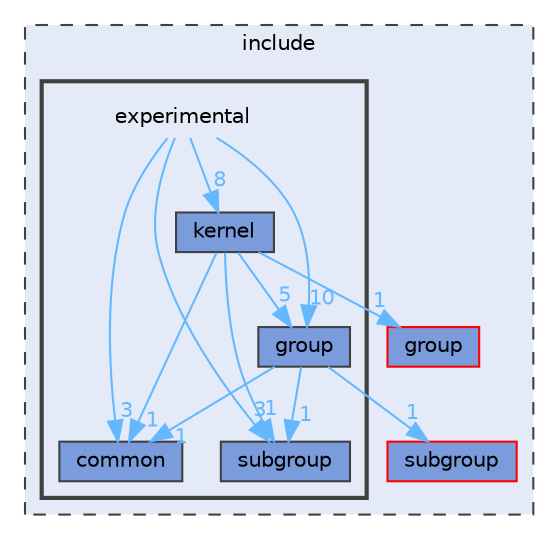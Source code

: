 digraph "include/experimental"
{
 // LATEX_PDF_SIZE
  bgcolor="transparent";
  edge [fontname=Helvetica,fontsize=10,labelfontname=Helvetica,labelfontsize=10];
  node [fontname=Helvetica,fontsize=10,shape=box,height=0.2,width=0.4];
  compound=true
  subgraph clusterdir_d44c64559bbebec7f509842c48db8b23 {
    graph [ bgcolor="#e4eaf8", pencolor="grey25", label="include", fontname=Helvetica,fontsize=10 style="filled,dashed", URL="dir_d44c64559bbebec7f509842c48db8b23.html",tooltip=""]
  dir_a9a5b087e2fab9b66c5792b9867db3d8 [label="group", fillcolor="#7a9bdc", color="red", style="filled", URL="dir_a9a5b087e2fab9b66c5792b9867db3d8.html",tooltip=""];
  dir_4491ffced1a1e2c00bbd5b97a6d251d5 [label="subgroup", fillcolor="#7a9bdc", color="red", style="filled", URL="dir_4491ffced1a1e2c00bbd5b97a6d251d5.html",tooltip=""];
  subgraph clusterdir_8966848d4591654ab1db845bb311f08b {
    graph [ bgcolor="#e4eaf8", pencolor="grey25", label="", fontname=Helvetica,fontsize=10 style="filled,bold", URL="dir_8966848d4591654ab1db845bb311f08b.html",tooltip=""]
    dir_8966848d4591654ab1db845bb311f08b [shape=plaintext, label="experimental"];
  dir_4d3106a75df04f1e8e08f7fdd7e68f7e [label="common", fillcolor="#7a9bdc", color="grey25", style="filled", URL="dir_4d3106a75df04f1e8e08f7fdd7e68f7e.html",tooltip=""];
  dir_6cebb349e4d63b3d4aebac2b846d4ac3 [label="group", fillcolor="#7a9bdc", color="grey25", style="filled", URL="dir_6cebb349e4d63b3d4aebac2b846d4ac3.html",tooltip=""];
  dir_da6d88b16527b966b2bed57376e43e91 [label="kernel", fillcolor="#7a9bdc", color="grey25", style="filled", URL="dir_da6d88b16527b966b2bed57376e43e91.html",tooltip=""];
  dir_7158ba01021871150c6825fce9de9714 [label="subgroup", fillcolor="#7a9bdc", color="grey25", style="filled", URL="dir_7158ba01021871150c6825fce9de9714.html",tooltip=""];
  }
  }
  dir_8966848d4591654ab1db845bb311f08b->dir_4d3106a75df04f1e8e08f7fdd7e68f7e [headlabel="3", labeldistance=1.5 headhref="dir_000018_000012.html" color="steelblue1" fontcolor="steelblue1"];
  dir_8966848d4591654ab1db845bb311f08b->dir_6cebb349e4d63b3d4aebac2b846d4ac3 [headlabel="10", labeldistance=1.5 headhref="dir_000018_000024.html" color="steelblue1" fontcolor="steelblue1"];
  dir_8966848d4591654ab1db845bb311f08b->dir_7158ba01021871150c6825fce9de9714 [headlabel="3", labeldistance=1.5 headhref="dir_000018_000042.html" color="steelblue1" fontcolor="steelblue1"];
  dir_8966848d4591654ab1db845bb311f08b->dir_da6d88b16527b966b2bed57376e43e91 [headlabel="8", labeldistance=1.5 headhref="dir_000018_000034.html" color="steelblue1" fontcolor="steelblue1"];
  dir_6cebb349e4d63b3d4aebac2b846d4ac3->dir_4491ffced1a1e2c00bbd5b97a6d251d5 [headlabel="1", labeldistance=1.5 headhref="dir_000024_000043.html" color="steelblue1" fontcolor="steelblue1"];
  dir_6cebb349e4d63b3d4aebac2b846d4ac3->dir_4d3106a75df04f1e8e08f7fdd7e68f7e [headlabel="1", labeldistance=1.5 headhref="dir_000024_000012.html" color="steelblue1" fontcolor="steelblue1"];
  dir_6cebb349e4d63b3d4aebac2b846d4ac3->dir_7158ba01021871150c6825fce9de9714 [headlabel="1", labeldistance=1.5 headhref="dir_000024_000042.html" color="steelblue1" fontcolor="steelblue1"];
  dir_da6d88b16527b966b2bed57376e43e91->dir_4d3106a75df04f1e8e08f7fdd7e68f7e [headlabel="1", labeldistance=1.5 headhref="dir_000034_000012.html" color="steelblue1" fontcolor="steelblue1"];
  dir_da6d88b16527b966b2bed57376e43e91->dir_6cebb349e4d63b3d4aebac2b846d4ac3 [headlabel="5", labeldistance=1.5 headhref="dir_000034_000024.html" color="steelblue1" fontcolor="steelblue1"];
  dir_da6d88b16527b966b2bed57376e43e91->dir_7158ba01021871150c6825fce9de9714 [headlabel="1", labeldistance=1.5 headhref="dir_000034_000042.html" color="steelblue1" fontcolor="steelblue1"];
  dir_da6d88b16527b966b2bed57376e43e91->dir_a9a5b087e2fab9b66c5792b9867db3d8 [headlabel="1", labeldistance=1.5 headhref="dir_000034_000025.html" color="steelblue1" fontcolor="steelblue1"];
}
